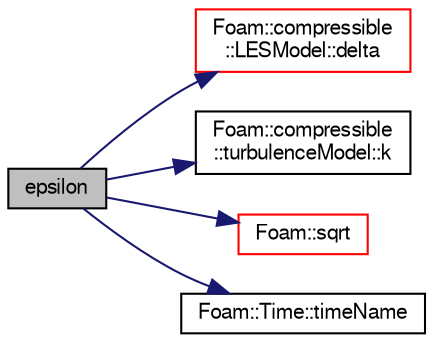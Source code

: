 digraph "epsilon"
{
  bgcolor="transparent";
  edge [fontname="FreeSans",fontsize="10",labelfontname="FreeSans",labelfontsize="10"];
  node [fontname="FreeSans",fontsize="10",shape=record];
  rankdir="LR";
  Node4 [label="epsilon",height=0.2,width=0.4,color="black", fillcolor="grey75", style="filled", fontcolor="black"];
  Node4 -> Node5 [color="midnightblue",fontsize="10",style="solid",fontname="FreeSans"];
  Node5 [label="Foam::compressible\l::LESModel::delta",height=0.2,width=0.4,color="red",URL="$a30634.html#ae1d8f7535eb39381966ede312047ed6b",tooltip="Access function to filter width. "];
  Node4 -> Node7 [color="midnightblue",fontsize="10",style="solid",fontname="FreeSans"];
  Node7 [label="Foam::compressible\l::turbulenceModel::k",height=0.2,width=0.4,color="black",URL="$a30818.html#a513c40f9ed37e2baed10984c3c4c57a9",tooltip="Return the turbulence kinetic energy. "];
  Node4 -> Node8 [color="midnightblue",fontsize="10",style="solid",fontname="FreeSans"];
  Node8 [label="Foam::sqrt",height=0.2,width=0.4,color="red",URL="$a21124.html#a8616bd62eebf2342a80222fecb1bda71"];
  Node4 -> Node13 [color="midnightblue",fontsize="10",style="solid",fontname="FreeSans"];
  Node13 [label="Foam::Time::timeName",height=0.2,width=0.4,color="black",URL="$a26350.html#ad9d86fef6eca18797c786726cf925179",tooltip="Return time name of given scalar time. "];
}
